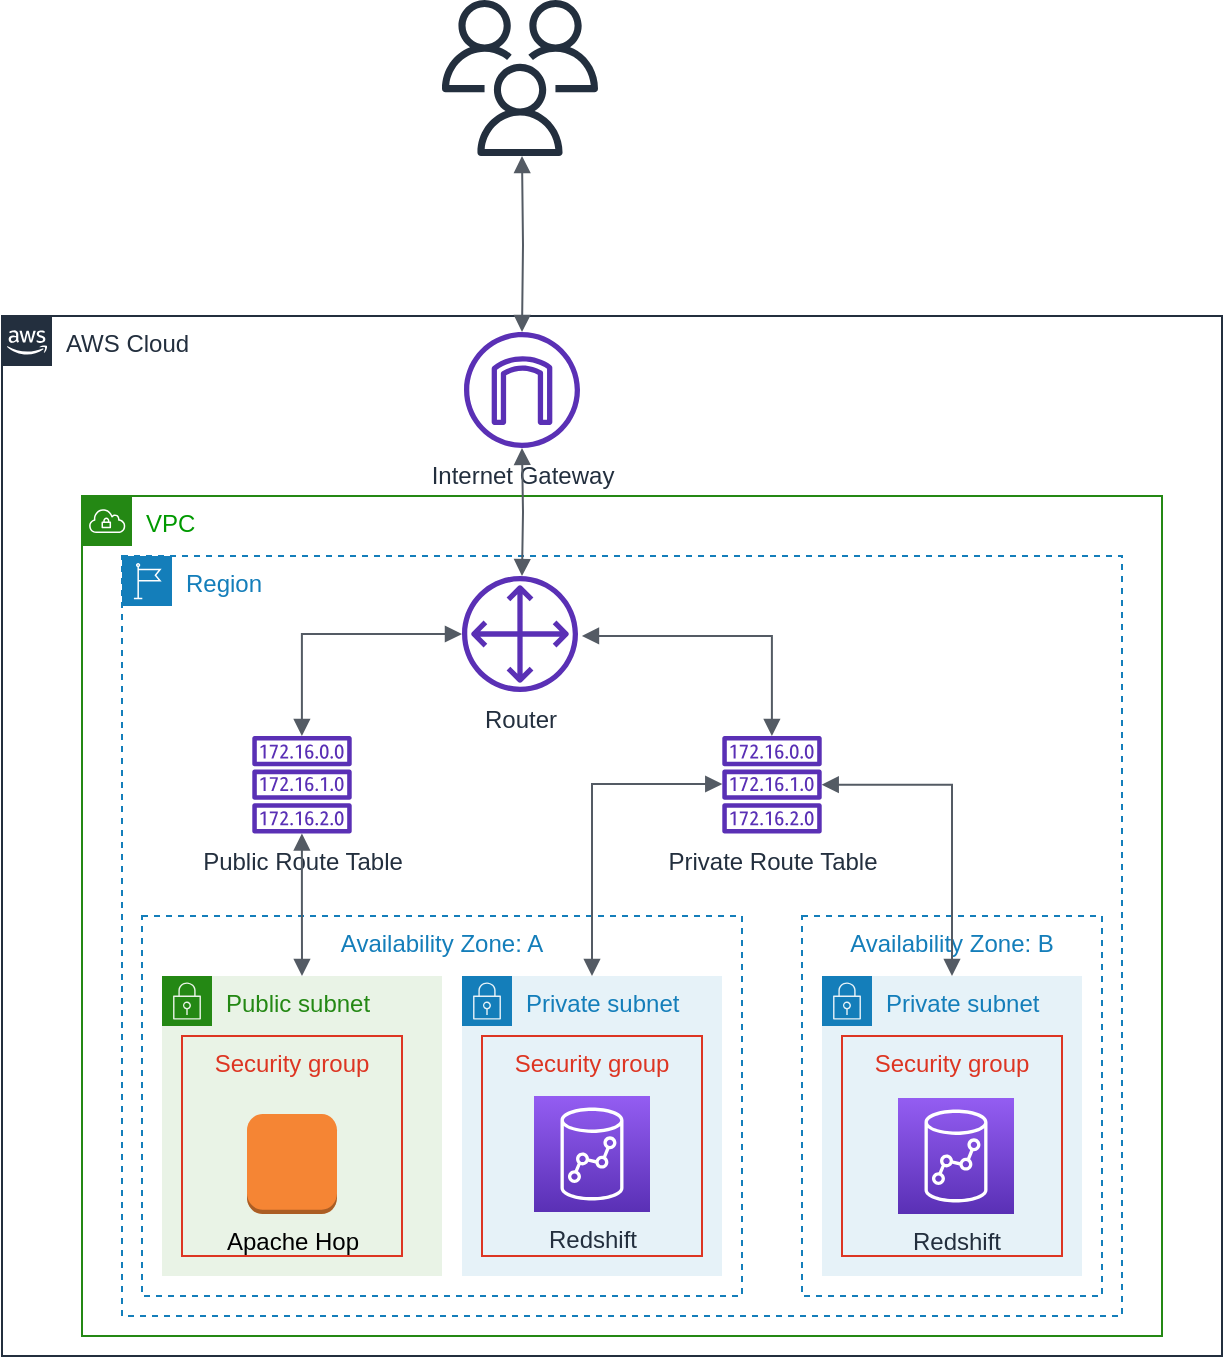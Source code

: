 <mxfile version="13.9.9" type="device"><diagram id="gYigwkkEXof8p6tVIQVX" name="Page-1"><mxGraphModel dx="946" dy="1788" grid="1" gridSize="10" guides="1" tooltips="1" connect="1" arrows="1" fold="1" page="1" pageScale="1" pageWidth="827" pageHeight="1169" math="0" shadow="0"><root><mxCell id="0"/><mxCell id="1" parent="0"/><mxCell id="7gNqqd4HDS5bSmbd5zJK-3" value="AWS Cloud" style="points=[[0,0],[0.25,0],[0.5,0],[0.75,0],[1,0],[1,0.25],[1,0.5],[1,0.75],[1,1],[0.75,1],[0.5,1],[0.25,1],[0,1],[0,0.75],[0,0.5],[0,0.25]];outlineConnect=0;gradientColor=none;html=1;whiteSpace=wrap;fontSize=12;fontStyle=0;shape=mxgraph.aws4.group;grIcon=mxgraph.aws4.group_aws_cloud_alt;strokeColor=#232F3E;fillColor=none;verticalAlign=top;align=left;spacingLeft=30;fontColor=#232F3E;dashed=0;" vertex="1" parent="1"><mxGeometry x="140" y="80" width="610" height="520" as="geometry"/></mxCell><mxCell id="7gNqqd4HDS5bSmbd5zJK-2" value="&lt;font color=&quot;#009900&quot;&gt;VPC&lt;/font&gt;" style="points=[[0,0],[0.25,0],[0.5,0],[0.75,0],[1,0],[1,0.25],[1,0.5],[1,0.75],[1,1],[0.75,1],[0.5,1],[0.25,1],[0,1],[0,0.75],[0,0.5],[0,0.25]];outlineConnect=0;gradientColor=none;html=1;whiteSpace=wrap;fontSize=12;fontStyle=0;shape=mxgraph.aws4.group;grIcon=mxgraph.aws4.group_vpc;strokeColor=#248814;fillColor=none;verticalAlign=top;align=left;spacingLeft=30;fontColor=#AAB7B8;dashed=0;" vertex="1" parent="1"><mxGeometry x="180" y="170" width="540" height="420" as="geometry"/></mxCell><mxCell id="7gNqqd4HDS5bSmbd5zJK-4" value="Region" style="points=[[0,0],[0.25,0],[0.5,0],[0.75,0],[1,0],[1,0.25],[1,0.5],[1,0.75],[1,1],[0.75,1],[0.5,1],[0.25,1],[0,1],[0,0.75],[0,0.5],[0,0.25]];outlineConnect=0;gradientColor=none;html=1;whiteSpace=wrap;fontSize=12;fontStyle=0;shape=mxgraph.aws4.group;grIcon=mxgraph.aws4.group_region;strokeColor=#147EBA;fillColor=none;verticalAlign=top;align=left;spacingLeft=30;fontColor=#147EBA;dashed=1;" vertex="1" parent="1"><mxGeometry x="200" y="200" width="500" height="380" as="geometry"/></mxCell><mxCell id="7gNqqd4HDS5bSmbd5zJK-5" value="Availability Zone: A" style="fillColor=none;strokeColor=#147EBA;dashed=1;verticalAlign=top;fontStyle=0;fontColor=#147EBA;" vertex="1" parent="1"><mxGeometry x="210" y="380" width="300" height="190" as="geometry"/></mxCell><mxCell id="7gNqqd4HDS5bSmbd5zJK-6" value="Availability Zone: B" style="fillColor=none;strokeColor=#147EBA;dashed=1;verticalAlign=top;fontStyle=0;fontColor=#147EBA;" vertex="1" parent="1"><mxGeometry x="540" y="380" width="150" height="190" as="geometry"/></mxCell><mxCell id="7gNqqd4HDS5bSmbd5zJK-9" value="Public subnet" style="points=[[0,0],[0.25,0],[0.5,0],[0.75,0],[1,0],[1,0.25],[1,0.5],[1,0.75],[1,1],[0.75,1],[0.5,1],[0.25,1],[0,1],[0,0.75],[0,0.5],[0,0.25]];outlineConnect=0;gradientColor=none;html=1;whiteSpace=wrap;fontSize=12;fontStyle=0;shape=mxgraph.aws4.group;grIcon=mxgraph.aws4.group_security_group;grStroke=0;strokeColor=#248814;fillColor=#E9F3E6;verticalAlign=top;align=left;spacingLeft=30;fontColor=#248814;dashed=0;" vertex="1" parent="1"><mxGeometry x="220" y="410" width="140" height="150" as="geometry"/></mxCell><mxCell id="7gNqqd4HDS5bSmbd5zJK-10" value="Private subnet" style="points=[[0,0],[0.25,0],[0.5,0],[0.75,0],[1,0],[1,0.25],[1,0.5],[1,0.75],[1,1],[0.75,1],[0.5,1],[0.25,1],[0,1],[0,0.75],[0,0.5],[0,0.25]];outlineConnect=0;gradientColor=none;html=1;whiteSpace=wrap;fontSize=12;fontStyle=0;shape=mxgraph.aws4.group;grIcon=mxgraph.aws4.group_security_group;grStroke=0;strokeColor=#147EBA;fillColor=#E6F2F8;verticalAlign=top;align=left;spacingLeft=30;fontColor=#147EBA;dashed=0;" vertex="1" parent="1"><mxGeometry x="550" y="410" width="130" height="150" as="geometry"/></mxCell><mxCell id="7gNqqd4HDS5bSmbd5zJK-11" value="Security group" style="fillColor=none;strokeColor=#DD3522;verticalAlign=top;fontStyle=0;fontColor=#DD3522;" vertex="1" parent="1"><mxGeometry x="230" y="440" width="110" height="110" as="geometry"/></mxCell><mxCell id="7gNqqd4HDS5bSmbd5zJK-12" value="Private subnet" style="points=[[0,0],[0.25,0],[0.5,0],[0.75,0],[1,0],[1,0.25],[1,0.5],[1,0.75],[1,1],[0.75,1],[0.5,1],[0.25,1],[0,1],[0,0.75],[0,0.5],[0,0.25]];outlineConnect=0;gradientColor=none;html=1;whiteSpace=wrap;fontSize=12;fontStyle=0;shape=mxgraph.aws4.group;grIcon=mxgraph.aws4.group_security_group;grStroke=0;strokeColor=#147EBA;fillColor=#E6F2F8;verticalAlign=top;align=left;spacingLeft=30;fontColor=#147EBA;dashed=0;" vertex="1" parent="1"><mxGeometry x="370" y="410" width="130" height="150" as="geometry"/></mxCell><mxCell id="7gNqqd4HDS5bSmbd5zJK-13" value="Security group" style="fillColor=none;strokeColor=#DD3522;verticalAlign=top;fontStyle=0;fontColor=#DD3522;" vertex="1" parent="1"><mxGeometry x="560" y="440" width="110" height="110" as="geometry"/></mxCell><mxCell id="7gNqqd4HDS5bSmbd5zJK-14" value="Security group" style="fillColor=none;strokeColor=#DD3522;verticalAlign=top;fontStyle=0;fontColor=#DD3522;" vertex="1" parent="1"><mxGeometry x="380" y="440" width="110" height="110" as="geometry"/></mxCell><mxCell id="7gNqqd4HDS5bSmbd5zJK-16" value="Redshift" style="outlineConnect=0;fontColor=#232F3E;gradientColor=#945DF2;gradientDirection=north;fillColor=#5A30B5;strokeColor=#ffffff;dashed=0;verticalLabelPosition=bottom;verticalAlign=top;align=center;html=1;fontSize=12;fontStyle=0;aspect=fixed;shape=mxgraph.aws4.resourceIcon;resIcon=mxgraph.aws4.redshift;" vertex="1" parent="1"><mxGeometry x="406" y="470" width="58" height="58" as="geometry"/></mxCell><mxCell id="7gNqqd4HDS5bSmbd5zJK-17" value="Redshift" style="outlineConnect=0;fontColor=#232F3E;gradientColor=#945DF2;gradientDirection=north;fillColor=#5A30B5;strokeColor=#ffffff;dashed=0;verticalLabelPosition=bottom;verticalAlign=top;align=center;html=1;fontSize=12;fontStyle=0;aspect=fixed;shape=mxgraph.aws4.resourceIcon;resIcon=mxgraph.aws4.redshift;" vertex="1" parent="1"><mxGeometry x="588" y="471" width="58" height="58" as="geometry"/></mxCell><mxCell id="7gNqqd4HDS5bSmbd5zJK-18" value="Public Route Table" style="outlineConnect=0;fontColor=#232F3E;gradientColor=none;fillColor=#5A30B5;strokeColor=none;dashed=0;verticalLabelPosition=bottom;verticalAlign=top;align=center;html=1;fontSize=12;fontStyle=0;aspect=fixed;pointerEvents=1;shape=mxgraph.aws4.route_table;" vertex="1" parent="1"><mxGeometry x="265" y="290" width="50" height="48.72" as="geometry"/></mxCell><mxCell id="7gNqqd4HDS5bSmbd5zJK-19" value="Private Route Table" style="outlineConnect=0;fontColor=#232F3E;gradientColor=none;fillColor=#5A30B5;strokeColor=none;dashed=0;verticalLabelPosition=bottom;verticalAlign=top;align=center;html=1;fontSize=12;fontStyle=0;aspect=fixed;pointerEvents=1;shape=mxgraph.aws4.route_table;" vertex="1" parent="1"><mxGeometry x="500" y="290" width="50" height="48.72" as="geometry"/></mxCell><mxCell id="7gNqqd4HDS5bSmbd5zJK-20" value="" style="edgeStyle=orthogonalEdgeStyle;html=1;endArrow=block;elbow=vertical;startArrow=block;startFill=1;endFill=1;strokeColor=#545B64;rounded=0;exitX=0.5;exitY=0;exitDx=0;exitDy=0;" edge="1" parent="1" source="7gNqqd4HDS5bSmbd5zJK-12" target="7gNqqd4HDS5bSmbd5zJK-19"><mxGeometry width="100" relative="1" as="geometry"><mxPoint x="410" y="320" as="sourcePoint"/><mxPoint x="510" y="320" as="targetPoint"/><Array as="points"><mxPoint x="435" y="314"/></Array></mxGeometry></mxCell><mxCell id="7gNqqd4HDS5bSmbd5zJK-22" value="" style="edgeStyle=orthogonalEdgeStyle;html=1;endArrow=block;elbow=vertical;startArrow=block;startFill=1;endFill=1;strokeColor=#545B64;rounded=0;entryX=0.5;entryY=0;entryDx=0;entryDy=0;" edge="1" parent="1" source="7gNqqd4HDS5bSmbd5zJK-19" target="7gNqqd4HDS5bSmbd5zJK-10"><mxGeometry width="100" relative="1" as="geometry"><mxPoint x="570" y="310" as="sourcePoint"/><mxPoint x="670" y="310" as="targetPoint"/></mxGeometry></mxCell><mxCell id="7gNqqd4HDS5bSmbd5zJK-23" value="" style="edgeStyle=orthogonalEdgeStyle;html=1;endArrow=block;elbow=vertical;startArrow=block;startFill=1;endFill=1;strokeColor=#545B64;rounded=0;" edge="1" parent="1" source="7gNqqd4HDS5bSmbd5zJK-18" target="7gNqqd4HDS5bSmbd5zJK-9"><mxGeometry width="100" relative="1" as="geometry"><mxPoint x="270" y="360" as="sourcePoint"/><mxPoint x="370" y="360" as="targetPoint"/></mxGeometry></mxCell><mxCell id="7gNqqd4HDS5bSmbd5zJK-24" value="Router" style="outlineConnect=0;fontColor=#232F3E;gradientColor=none;fillColor=#5A30B5;strokeColor=none;dashed=0;verticalLabelPosition=bottom;verticalAlign=top;align=center;html=1;fontSize=12;fontStyle=0;aspect=fixed;pointerEvents=1;shape=mxgraph.aws4.customer_gateway;" vertex="1" parent="1"><mxGeometry x="370" y="210" width="58" height="58" as="geometry"/></mxCell><mxCell id="7gNqqd4HDS5bSmbd5zJK-25" value="Internet Gateway" style="outlineConnect=0;fontColor=#232F3E;gradientColor=none;fillColor=#5A30B5;strokeColor=none;dashed=0;verticalLabelPosition=bottom;verticalAlign=top;align=center;html=1;fontSize=12;fontStyle=0;aspect=fixed;pointerEvents=1;shape=mxgraph.aws4.internet_gateway;" vertex="1" parent="1"><mxGeometry x="371" y="88" width="58" height="58" as="geometry"/></mxCell><mxCell id="7gNqqd4HDS5bSmbd5zJK-27" value="Apache Hop" style="outlineConnect=0;dashed=0;verticalLabelPosition=bottom;verticalAlign=top;align=center;html=1;shape=mxgraph.aws3.instance;fillColor=#F58534;gradientColor=none;" vertex="1" parent="1"><mxGeometry x="262.5" y="479" width="45" height="50" as="geometry"/></mxCell><mxCell id="7gNqqd4HDS5bSmbd5zJK-28" value="" style="edgeStyle=orthogonalEdgeStyle;html=1;endArrow=block;elbow=vertical;startArrow=block;startFill=1;endFill=1;strokeColor=#545B64;rounded=0;" edge="1" parent="1" source="7gNqqd4HDS5bSmbd5zJK-18" target="7gNqqd4HDS5bSmbd5zJK-24"><mxGeometry width="100" relative="1" as="geometry"><mxPoint x="260" y="250" as="sourcePoint"/><mxPoint x="360" y="250" as="targetPoint"/><Array as="points"><mxPoint x="290" y="239"/></Array></mxGeometry></mxCell><mxCell id="7gNqqd4HDS5bSmbd5zJK-29" value="" style="edgeStyle=orthogonalEdgeStyle;html=1;endArrow=block;elbow=vertical;startArrow=block;startFill=1;endFill=1;strokeColor=#545B64;rounded=0;exitX=1.034;exitY=0.517;exitDx=0;exitDy=0;exitPerimeter=0;" edge="1" parent="1" source="7gNqqd4HDS5bSmbd5zJK-24" target="7gNqqd4HDS5bSmbd5zJK-19"><mxGeometry width="100" relative="1" as="geometry"><mxPoint x="440" y="240" as="sourcePoint"/><mxPoint x="540" y="240" as="targetPoint"/></mxGeometry></mxCell><mxCell id="7gNqqd4HDS5bSmbd5zJK-30" value="" style="edgeStyle=orthogonalEdgeStyle;html=1;endArrow=block;elbow=vertical;startArrow=block;startFill=1;endFill=1;strokeColor=#545B64;rounded=0;" edge="1" parent="1" target="7gNqqd4HDS5bSmbd5zJK-25"><mxGeometry width="100" relative="1" as="geometry"><mxPoint x="400" y="210" as="sourcePoint"/><mxPoint x="500" y="210" as="targetPoint"/></mxGeometry></mxCell><mxCell id="7gNqqd4HDS5bSmbd5zJK-32" value="" style="outlineConnect=0;fontColor=#232F3E;gradientColor=none;fillColor=#232F3E;strokeColor=none;dashed=0;verticalLabelPosition=bottom;verticalAlign=top;align=center;html=1;fontSize=12;fontStyle=0;aspect=fixed;pointerEvents=1;shape=mxgraph.aws4.users;" vertex="1" parent="1"><mxGeometry x="360" y="-78" width="78" height="78" as="geometry"/></mxCell><mxCell id="7gNqqd4HDS5bSmbd5zJK-33" value="" style="edgeStyle=orthogonalEdgeStyle;html=1;endArrow=block;elbow=vertical;startArrow=block;startFill=1;endFill=1;strokeColor=#545B64;rounded=0;" edge="1" parent="1" target="7gNqqd4HDS5bSmbd5zJK-25"><mxGeometry width="100" relative="1" as="geometry"><mxPoint x="400" as="sourcePoint"/><mxPoint x="470" y="30" as="targetPoint"/></mxGeometry></mxCell></root></mxGraphModel></diagram></mxfile>